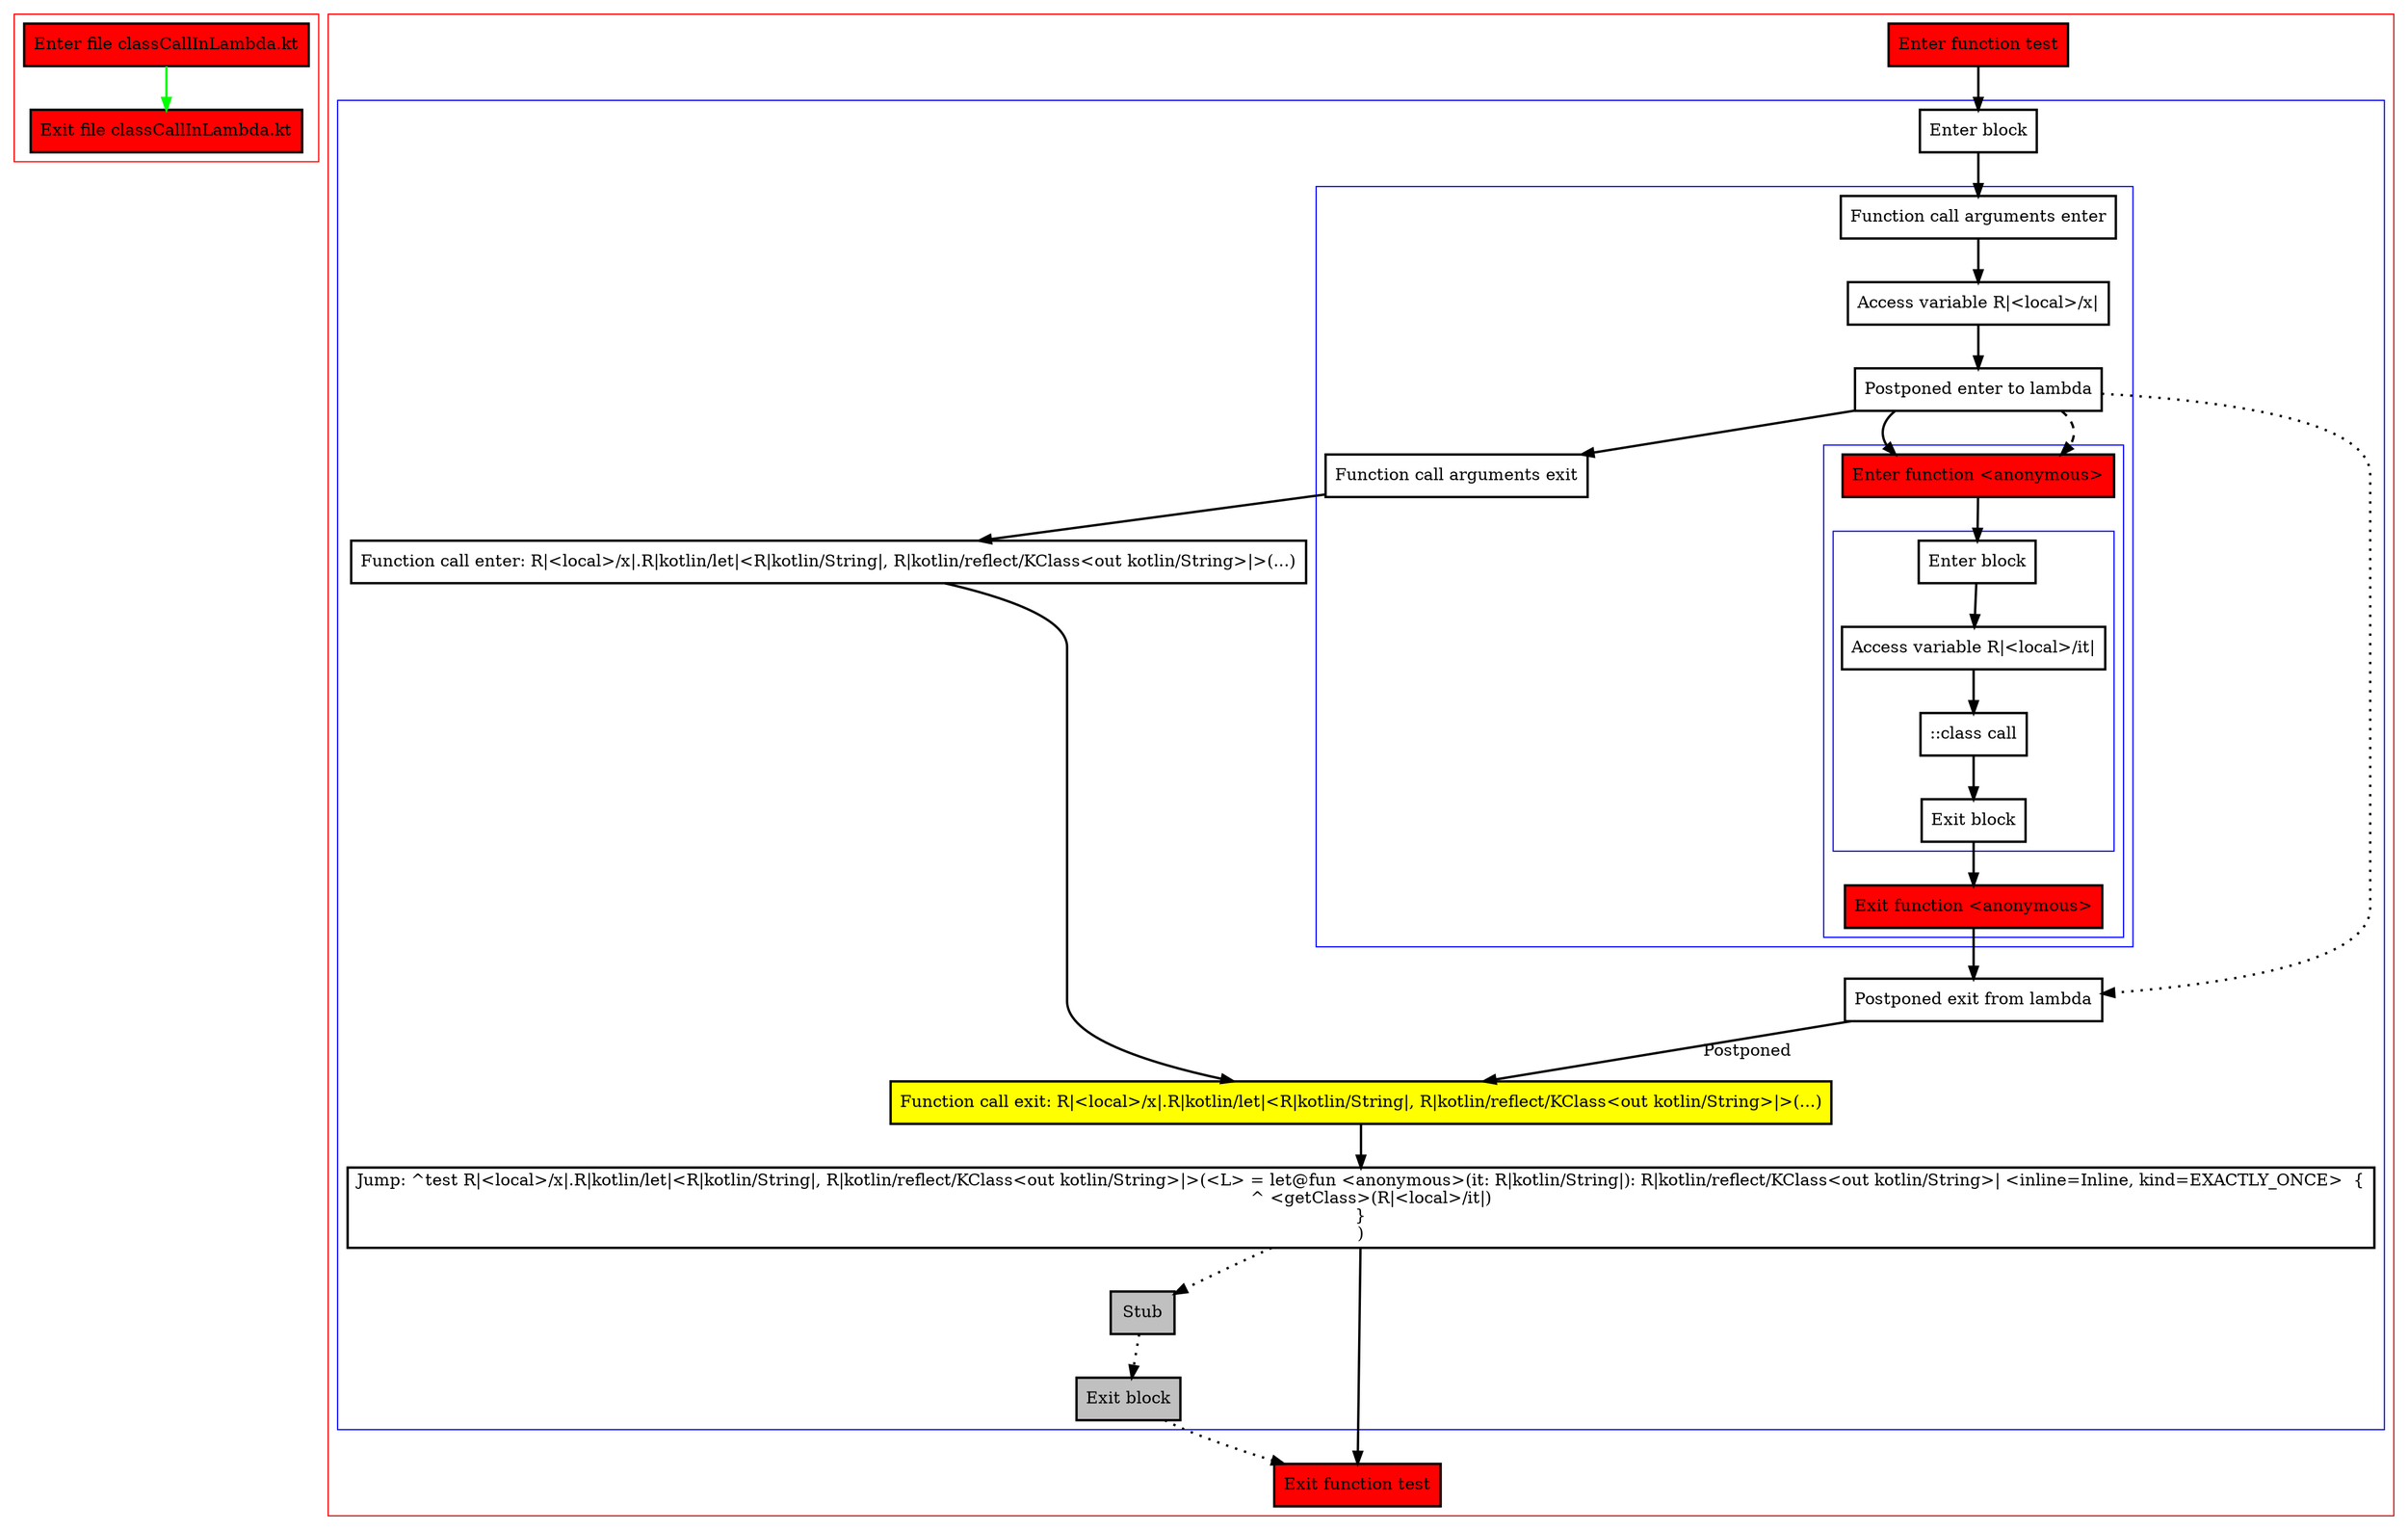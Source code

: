 digraph classCallInLambda_kt {
    graph [nodesep=3]
    node [shape=box penwidth=2]
    edge [penwidth=2]

    subgraph cluster_0 {
        color=red
        0 [label="Enter file classCallInLambda.kt" style="filled" fillcolor=red];
        1 [label="Exit file classCallInLambda.kt" style="filled" fillcolor=red];
    }
    0 -> {1} [color=green];

    subgraph cluster_1 {
        color=red
        2 [label="Enter function test" style="filled" fillcolor=red];
        subgraph cluster_2 {
            color=blue
            3 [label="Enter block"];
            subgraph cluster_3 {
                color=blue
                4 [label="Function call arguments enter"];
                5 [label="Access variable R|<local>/x|"];
                6 [label="Postponed enter to lambda"];
                subgraph cluster_4 {
                    color=blue
                    7 [label="Enter function <anonymous>" style="filled" fillcolor=red];
                    subgraph cluster_5 {
                        color=blue
                        8 [label="Enter block"];
                        9 [label="Access variable R|<local>/it|"];
                        10 [label="::class call"];
                        11 [label="Exit block"];
                    }
                    12 [label="Exit function <anonymous>" style="filled" fillcolor=red];
                }
                13 [label="Function call arguments exit"];
            }
            14 [label="Function call enter: R|<local>/x|.R|kotlin/let|<R|kotlin/String|, R|kotlin/reflect/KClass<out kotlin/String>|>(...)"];
            15 [label="Postponed exit from lambda"];
            16 [label="Function call exit: R|<local>/x|.R|kotlin/let|<R|kotlin/String|, R|kotlin/reflect/KClass<out kotlin/String>|>(...)" style="filled" fillcolor=yellow];
            17 [label="Jump: ^test R|<local>/x|.R|kotlin/let|<R|kotlin/String|, R|kotlin/reflect/KClass<out kotlin/String>|>(<L> = let@fun <anonymous>(it: R|kotlin/String|): R|kotlin/reflect/KClass<out kotlin/String>| <inline=Inline, kind=EXACTLY_ONCE>  {
    ^ <getClass>(R|<local>/it|)
}
)"];
            18 [label="Stub" style="filled" fillcolor=gray];
            19 [label="Exit block" style="filled" fillcolor=gray];
        }
        20 [label="Exit function test" style="filled" fillcolor=red];
    }
    2 -> {3};
    3 -> {4};
    4 -> {5};
    5 -> {6};
    6 -> {7 13};
    6 -> {15} [style=dotted];
    6 -> {7} [style=dashed];
    7 -> {8};
    8 -> {9};
    9 -> {10};
    10 -> {11};
    11 -> {12};
    12 -> {15};
    13 -> {14};
    14 -> {16};
    15 -> {16} [label="Postponed"];
    16 -> {17};
    17 -> {20};
    17 -> {18} [style=dotted];
    18 -> {19} [style=dotted];
    19 -> {20} [style=dotted];

}
